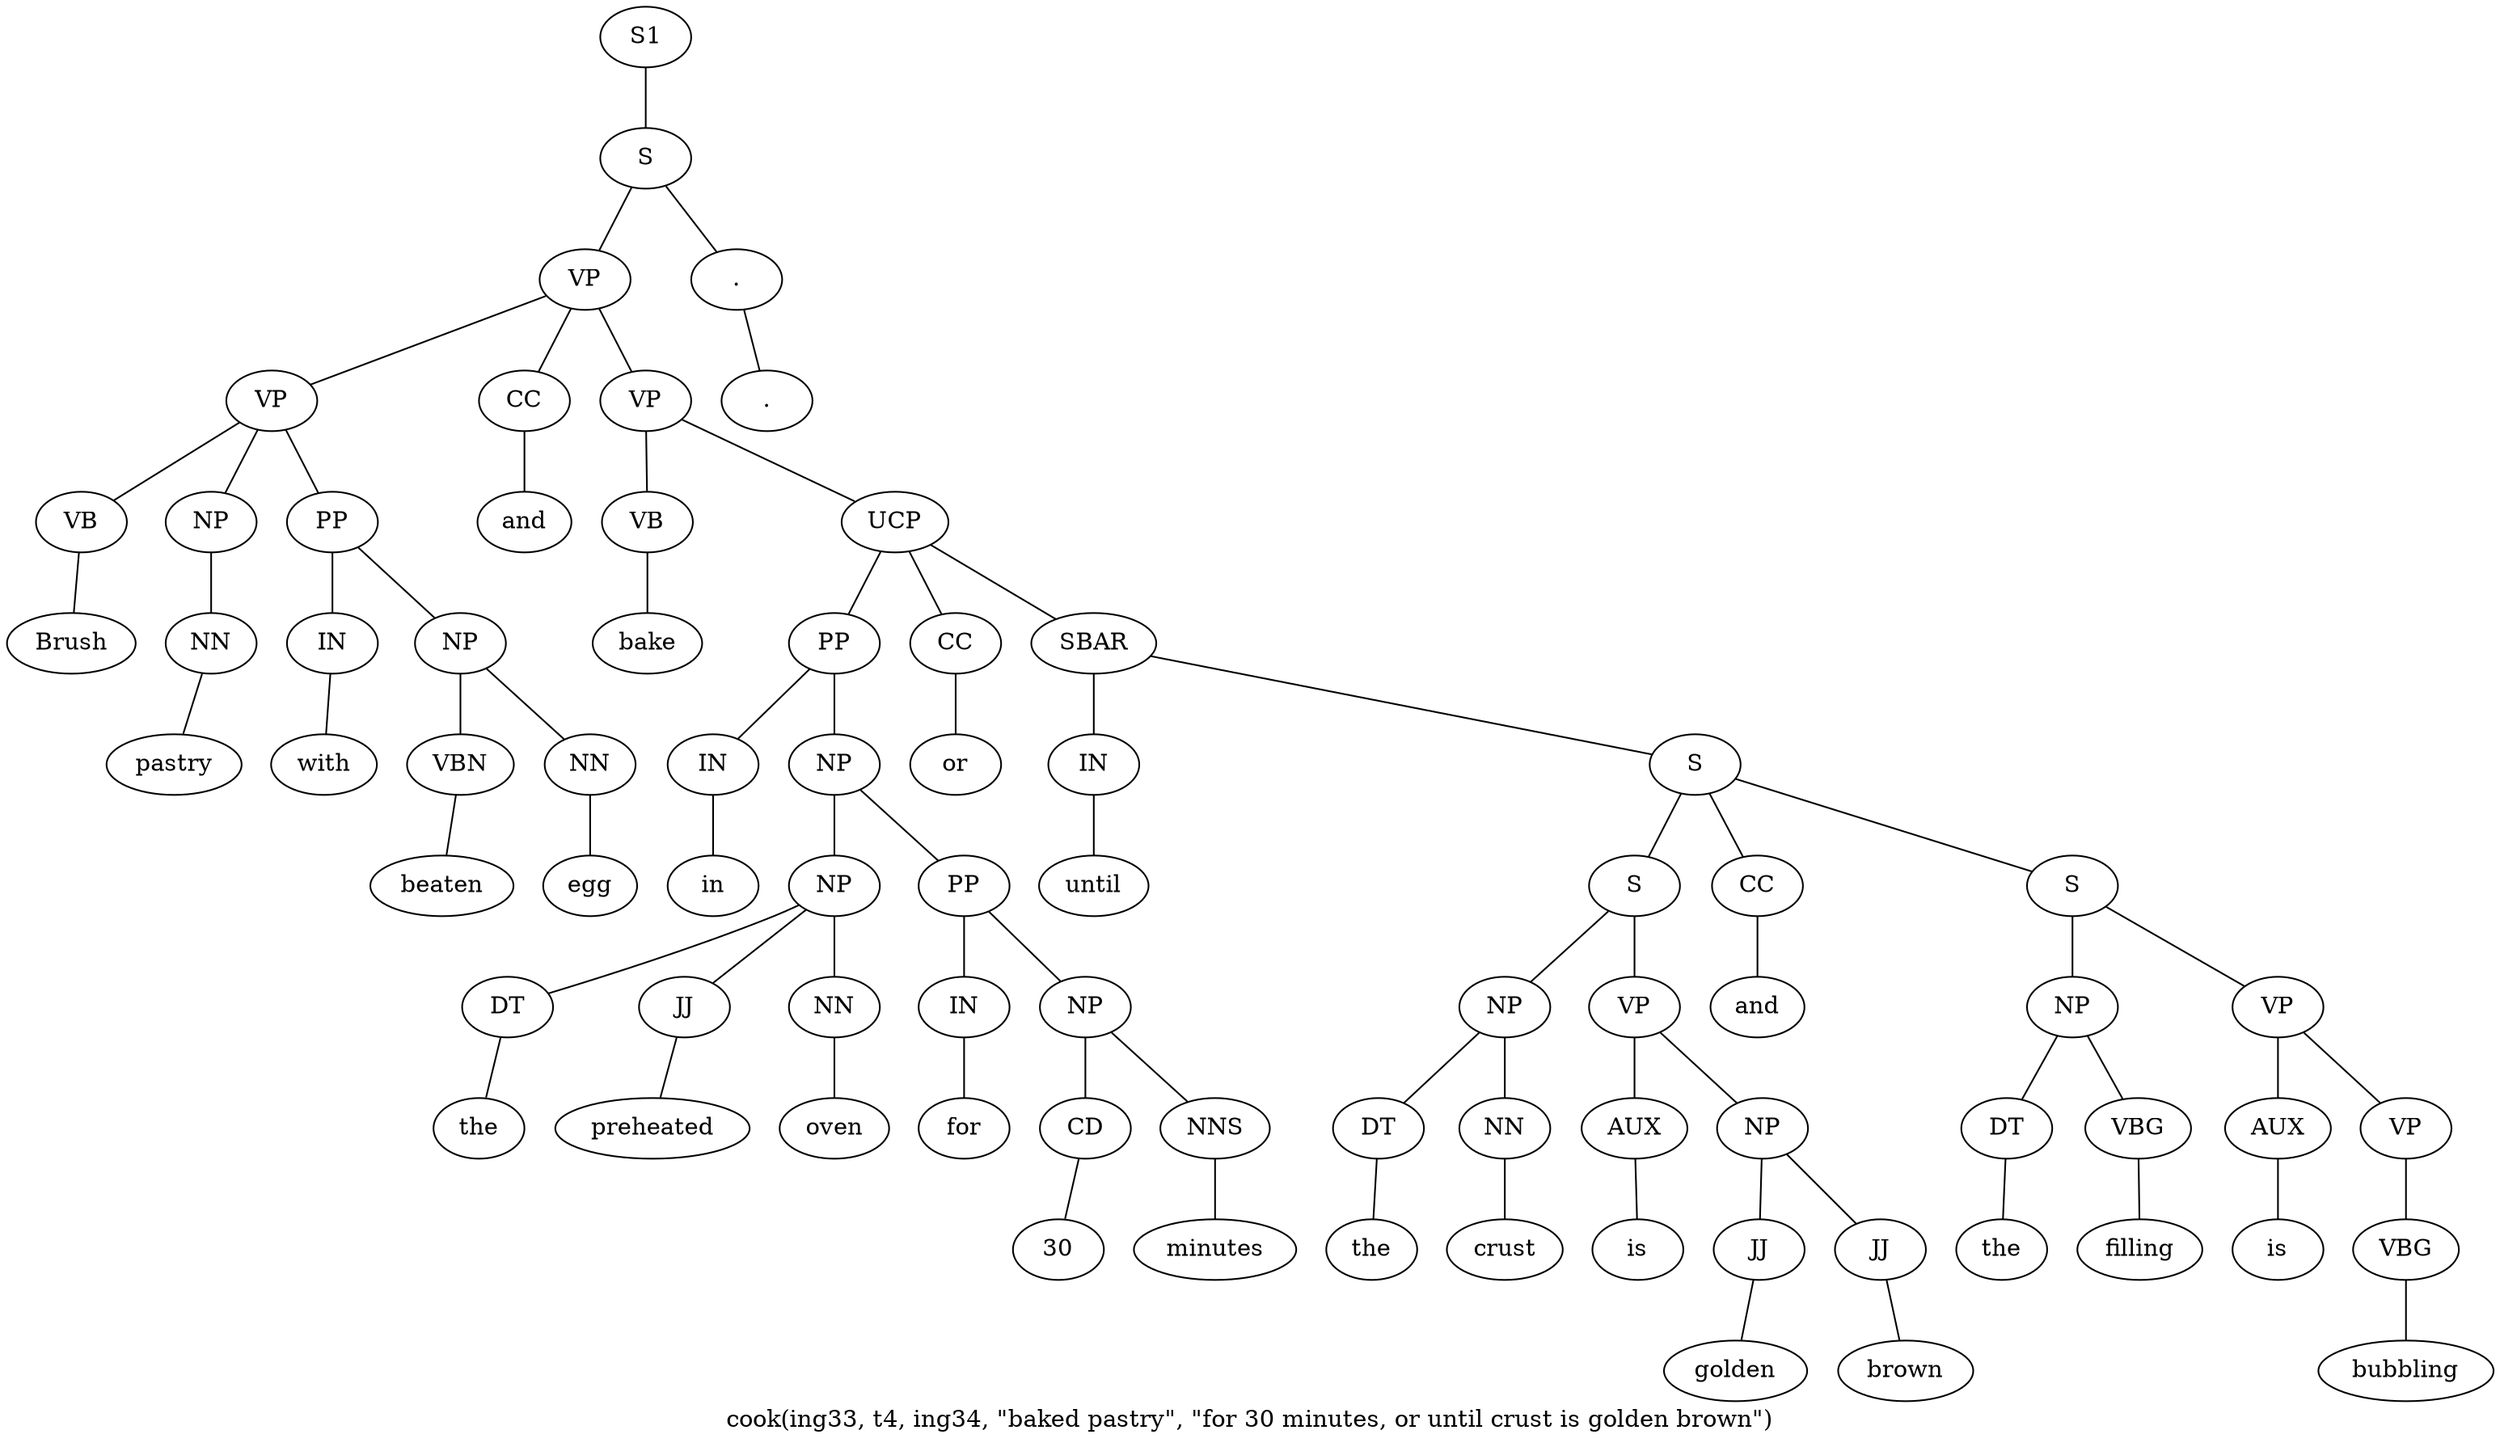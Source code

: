 graph SyntaxGraph {
	label = "cook(ing33, t4, ing34, \"baked pastry\", \"for 30 minutes, or until crust is golden brown\")";
	Node0 [label="S1"];
	Node1 [label="S"];
	Node2 [label="VP"];
	Node3 [label="VP"];
	Node4 [label="VB"];
	Node5 [label="Brush"];
	Node6 [label="NP"];
	Node7 [label="NN"];
	Node8 [label="pastry"];
	Node9 [label="PP"];
	Node10 [label="IN"];
	Node11 [label="with"];
	Node12 [label="NP"];
	Node13 [label="VBN"];
	Node14 [label="beaten"];
	Node15 [label="NN"];
	Node16 [label="egg"];
	Node17 [label="CC"];
	Node18 [label="and"];
	Node19 [label="VP"];
	Node20 [label="VB"];
	Node21 [label="bake"];
	Node22 [label="UCP"];
	Node23 [label="PP"];
	Node24 [label="IN"];
	Node25 [label="in"];
	Node26 [label="NP"];
	Node27 [label="NP"];
	Node28 [label="DT"];
	Node29 [label="the"];
	Node30 [label="JJ"];
	Node31 [label="preheated"];
	Node32 [label="NN"];
	Node33 [label="oven"];
	Node34 [label="PP"];
	Node35 [label="IN"];
	Node36 [label="for"];
	Node37 [label="NP"];
	Node38 [label="CD"];
	Node39 [label="30"];
	Node40 [label="NNS"];
	Node41 [label="minutes"];
	Node42 [label="CC"];
	Node43 [label="or"];
	Node44 [label="SBAR"];
	Node45 [label="IN"];
	Node46 [label="until"];
	Node47 [label="S"];
	Node48 [label="S"];
	Node49 [label="NP"];
	Node50 [label="DT"];
	Node51 [label="the"];
	Node52 [label="NN"];
	Node53 [label="crust"];
	Node54 [label="VP"];
	Node55 [label="AUX"];
	Node56 [label="is"];
	Node57 [label="NP"];
	Node58 [label="JJ"];
	Node59 [label="golden"];
	Node60 [label="JJ"];
	Node61 [label="brown"];
	Node62 [label="CC"];
	Node63 [label="and"];
	Node64 [label="S"];
	Node65 [label="NP"];
	Node66 [label="DT"];
	Node67 [label="the"];
	Node68 [label="VBG"];
	Node69 [label="filling"];
	Node70 [label="VP"];
	Node71 [label="AUX"];
	Node72 [label="is"];
	Node73 [label="VP"];
	Node74 [label="VBG"];
	Node75 [label="bubbling"];
	Node76 [label="."];
	Node77 [label="."];

	Node0 -- Node1;
	Node1 -- Node2;
	Node1 -- Node76;
	Node2 -- Node3;
	Node2 -- Node17;
	Node2 -- Node19;
	Node3 -- Node4;
	Node3 -- Node6;
	Node3 -- Node9;
	Node4 -- Node5;
	Node6 -- Node7;
	Node7 -- Node8;
	Node9 -- Node10;
	Node9 -- Node12;
	Node10 -- Node11;
	Node12 -- Node13;
	Node12 -- Node15;
	Node13 -- Node14;
	Node15 -- Node16;
	Node17 -- Node18;
	Node19 -- Node20;
	Node19 -- Node22;
	Node20 -- Node21;
	Node22 -- Node23;
	Node22 -- Node42;
	Node22 -- Node44;
	Node23 -- Node24;
	Node23 -- Node26;
	Node24 -- Node25;
	Node26 -- Node27;
	Node26 -- Node34;
	Node27 -- Node28;
	Node27 -- Node30;
	Node27 -- Node32;
	Node28 -- Node29;
	Node30 -- Node31;
	Node32 -- Node33;
	Node34 -- Node35;
	Node34 -- Node37;
	Node35 -- Node36;
	Node37 -- Node38;
	Node37 -- Node40;
	Node38 -- Node39;
	Node40 -- Node41;
	Node42 -- Node43;
	Node44 -- Node45;
	Node44 -- Node47;
	Node45 -- Node46;
	Node47 -- Node48;
	Node47 -- Node62;
	Node47 -- Node64;
	Node48 -- Node49;
	Node48 -- Node54;
	Node49 -- Node50;
	Node49 -- Node52;
	Node50 -- Node51;
	Node52 -- Node53;
	Node54 -- Node55;
	Node54 -- Node57;
	Node55 -- Node56;
	Node57 -- Node58;
	Node57 -- Node60;
	Node58 -- Node59;
	Node60 -- Node61;
	Node62 -- Node63;
	Node64 -- Node65;
	Node64 -- Node70;
	Node65 -- Node66;
	Node65 -- Node68;
	Node66 -- Node67;
	Node68 -- Node69;
	Node70 -- Node71;
	Node70 -- Node73;
	Node71 -- Node72;
	Node73 -- Node74;
	Node74 -- Node75;
	Node76 -- Node77;
}